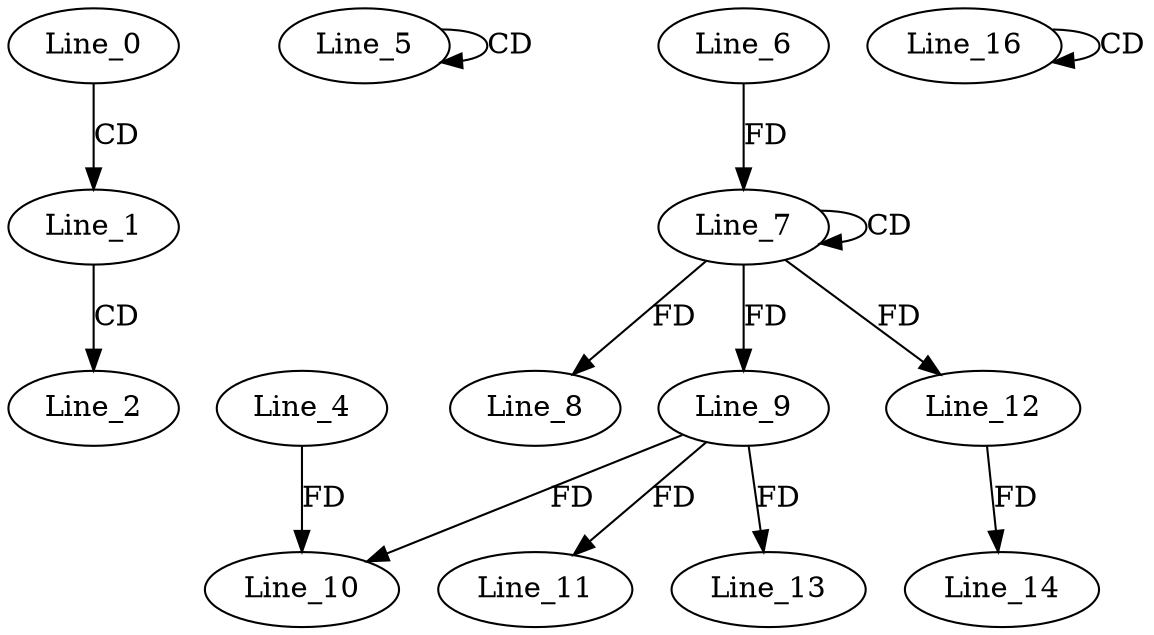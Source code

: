 digraph G {
  Line_0;
  Line_1;
  Line_2;
  Line_5;
  Line_5;
  Line_7;
  Line_7;
  Line_6;
  Line_8;
  Line_9;
  Line_9;
  Line_10;
  Line_4;
  Line_11;
  Line_12;
  Line_13;
  Line_12;
  Line_14;
  Line_16;
  Line_16;
  Line_0 -> Line_1 [ label="CD" ];
  Line_1 -> Line_2 [ label="CD" ];
  Line_5 -> Line_5 [ label="CD" ];
  Line_7 -> Line_7 [ label="CD" ];
  Line_6 -> Line_7 [ label="FD" ];
  Line_7 -> Line_8 [ label="FD" ];
  Line_7 -> Line_9 [ label="FD" ];
  Line_9 -> Line_10 [ label="FD" ];
  Line_4 -> Line_10 [ label="FD" ];
  Line_9 -> Line_11 [ label="FD" ];
  Line_7 -> Line_12 [ label="FD" ];
  Line_9 -> Line_13 [ label="FD" ];
  Line_12 -> Line_14 [ label="FD" ];
  Line_16 -> Line_16 [ label="CD" ];
}
